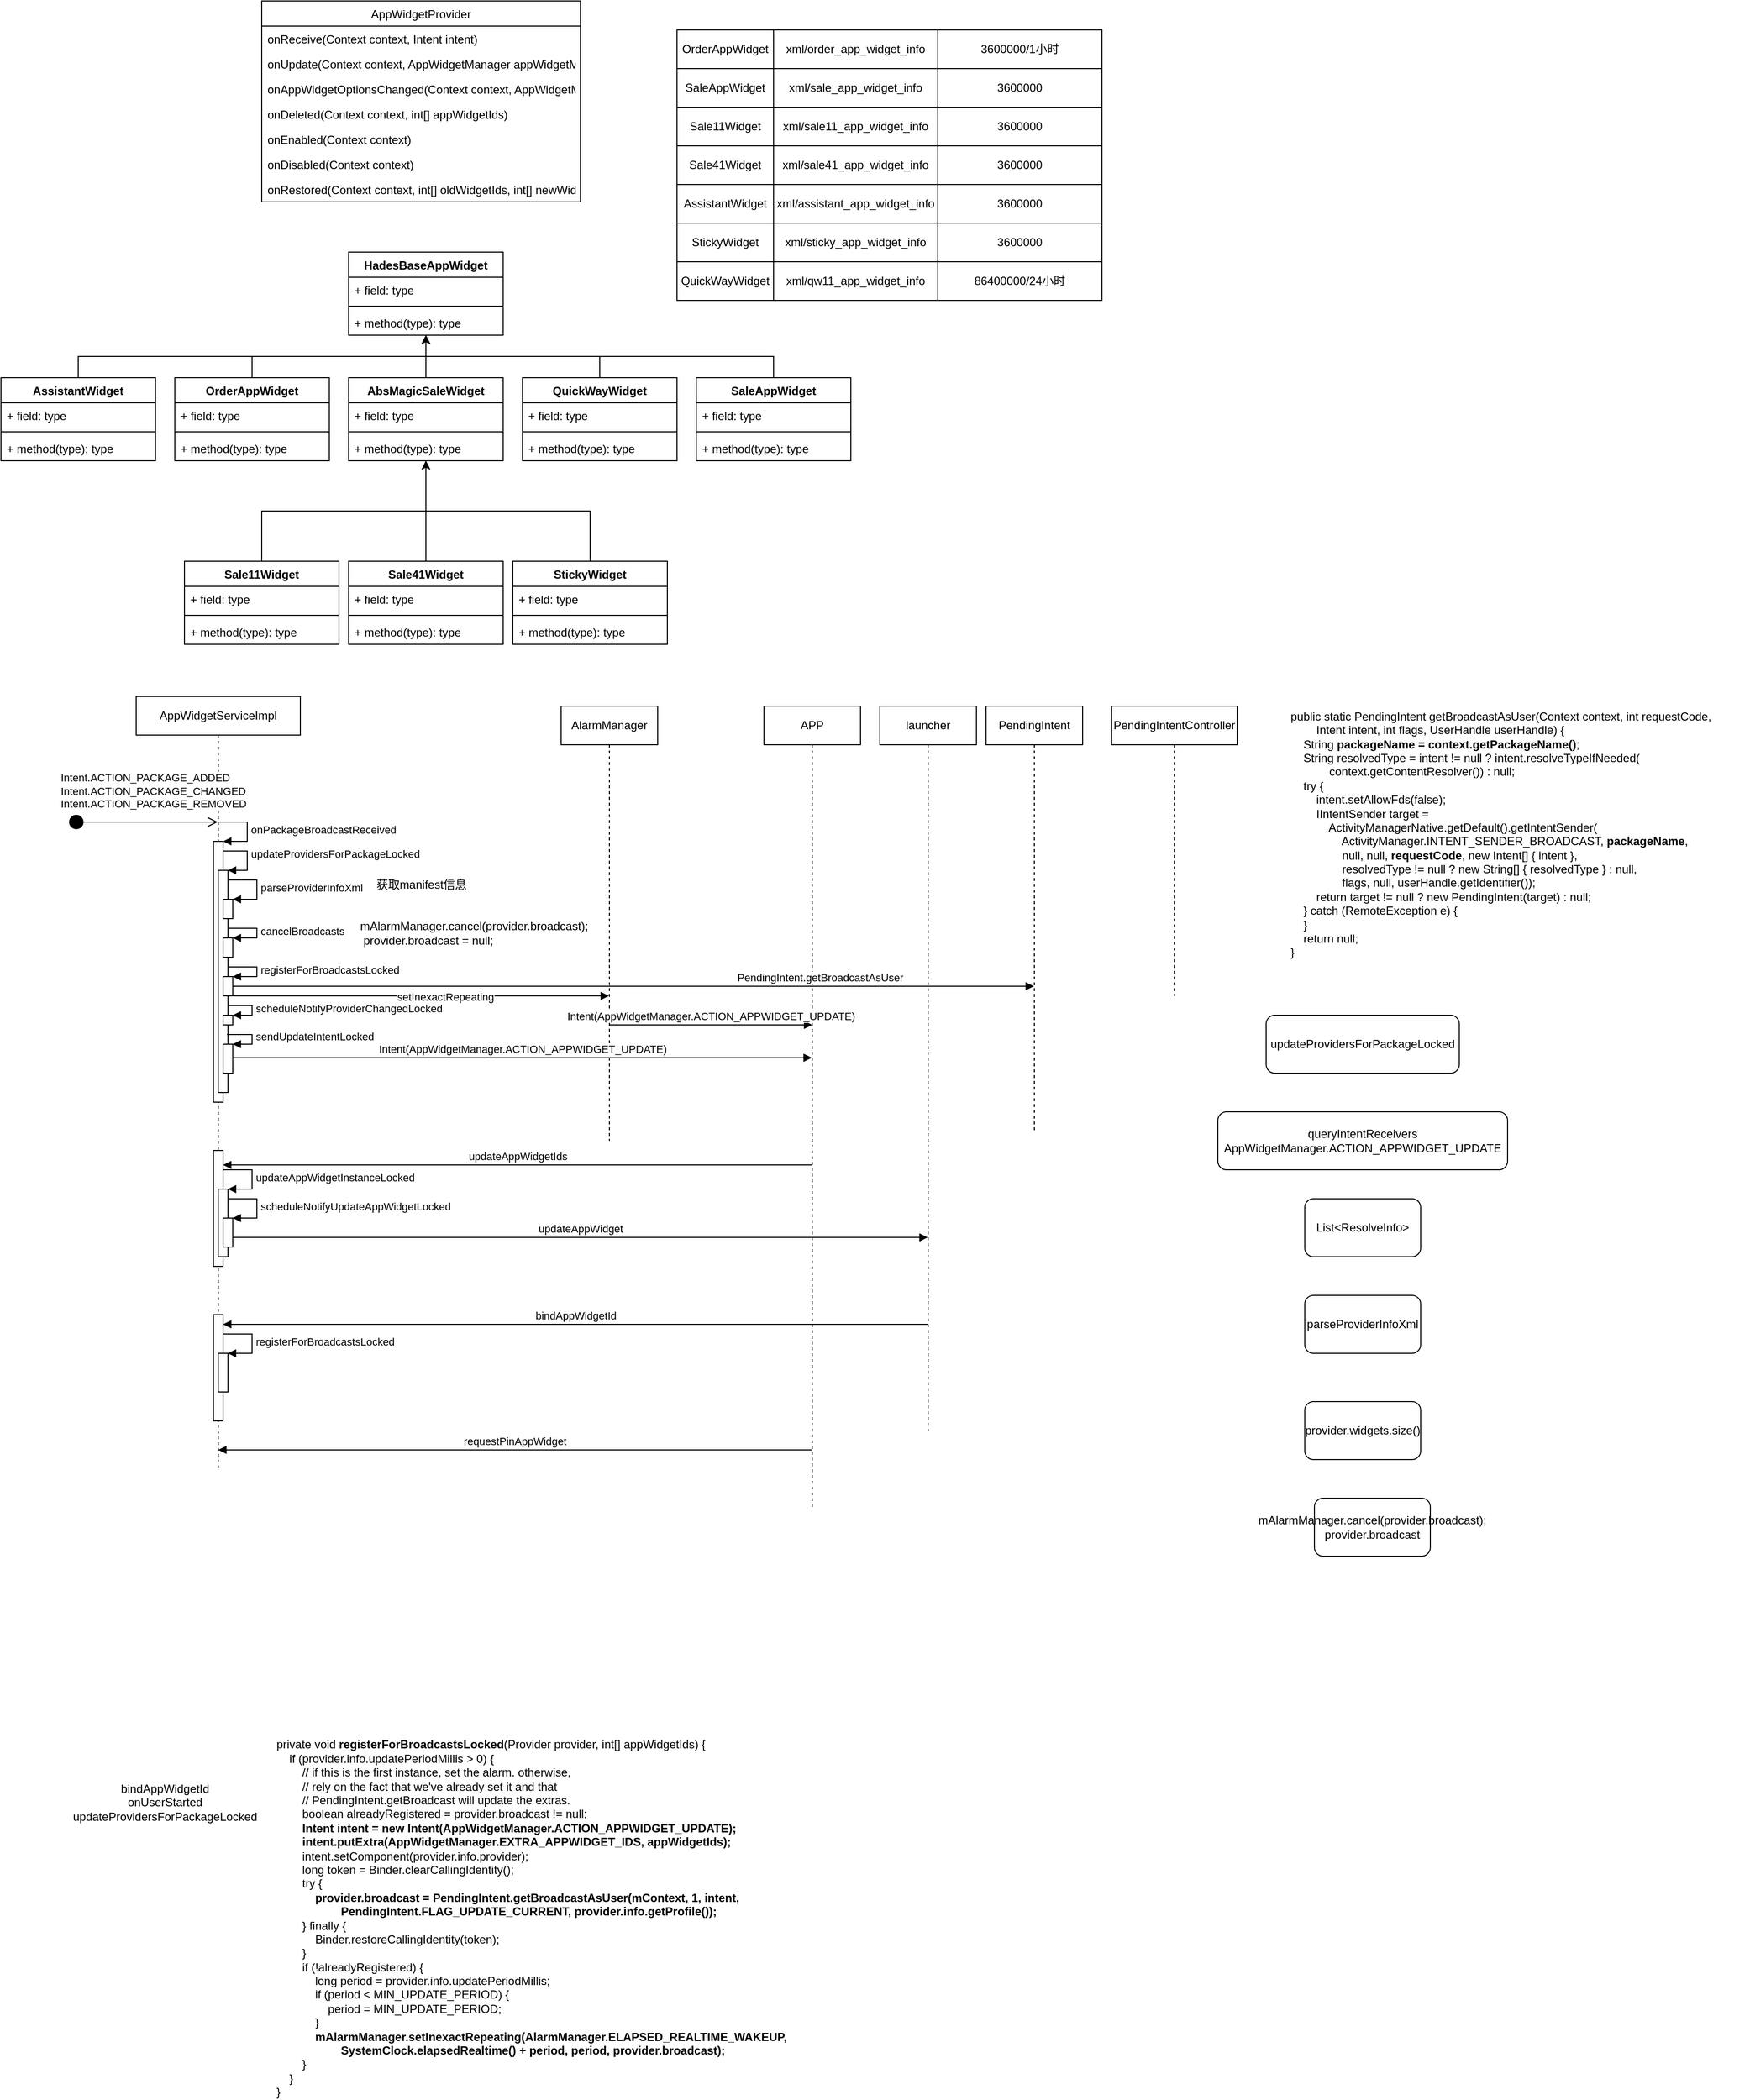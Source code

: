 <mxfile version="20.3.3" type="github">
  <diagram id="xcQuriU0oQv12EpbVyYx" name="Page-1">
    <mxGraphModel dx="1255" dy="904" grid="1" gridSize="10" guides="1" tooltips="1" connect="1" arrows="1" fold="1" page="1" pageScale="1" pageWidth="850" pageHeight="1100" math="0" shadow="0">
      <root>
        <mxCell id="0" />
        <mxCell id="1" parent="0" />
        <mxCell id="ZXUftcu4xDOtaX3n_nfg-2" value="HadesBaseAppWidget" style="swimlane;fontStyle=1;align=center;verticalAlign=top;childLayout=stackLayout;horizontal=1;startSize=26;horizontalStack=0;resizeParent=1;resizeParentMax=0;resizeLast=0;collapsible=1;marginBottom=0;" parent="1" vertex="1">
          <mxGeometry x="360" y="310" width="160" height="86" as="geometry" />
        </mxCell>
        <mxCell id="ZXUftcu4xDOtaX3n_nfg-3" value="+ field: type" style="text;strokeColor=none;fillColor=none;align=left;verticalAlign=top;spacingLeft=4;spacingRight=4;overflow=hidden;rotatable=0;points=[[0,0.5],[1,0.5]];portConstraint=eastwest;" parent="ZXUftcu4xDOtaX3n_nfg-2" vertex="1">
          <mxGeometry y="26" width="160" height="26" as="geometry" />
        </mxCell>
        <mxCell id="ZXUftcu4xDOtaX3n_nfg-4" value="" style="line;strokeWidth=1;fillColor=none;align=left;verticalAlign=middle;spacingTop=-1;spacingLeft=3;spacingRight=3;rotatable=0;labelPosition=right;points=[];portConstraint=eastwest;strokeColor=inherit;" parent="ZXUftcu4xDOtaX3n_nfg-2" vertex="1">
          <mxGeometry y="52" width="160" height="8" as="geometry" />
        </mxCell>
        <mxCell id="ZXUftcu4xDOtaX3n_nfg-5" value="+ method(type): type" style="text;strokeColor=none;fillColor=none;align=left;verticalAlign=top;spacingLeft=4;spacingRight=4;overflow=hidden;rotatable=0;points=[[0,0.5],[1,0.5]];portConstraint=eastwest;" parent="ZXUftcu4xDOtaX3n_nfg-2" vertex="1">
          <mxGeometry y="60" width="160" height="26" as="geometry" />
        </mxCell>
        <mxCell id="ZXUftcu4xDOtaX3n_nfg-12" value="AppWidgetProvider" style="swimlane;fontStyle=0;childLayout=stackLayout;horizontal=1;startSize=26;fillColor=none;horizontalStack=0;resizeParent=1;resizeParentMax=0;resizeLast=0;collapsible=1;marginBottom=0;" parent="1" vertex="1">
          <mxGeometry x="270" y="50" width="330" height="208" as="geometry" />
        </mxCell>
        <mxCell id="ZXUftcu4xDOtaX3n_nfg-13" value="onReceive(Context context, Intent intent)" style="text;strokeColor=none;fillColor=none;align=left;verticalAlign=top;spacingLeft=4;spacingRight=4;overflow=hidden;rotatable=0;points=[[0,0.5],[1,0.5]];portConstraint=eastwest;" parent="ZXUftcu4xDOtaX3n_nfg-12" vertex="1">
          <mxGeometry y="26" width="330" height="26" as="geometry" />
        </mxCell>
        <mxCell id="ZXUftcu4xDOtaX3n_nfg-14" value="onUpdate(Context context, AppWidgetManager appWidgetManager, int[] appWidgetIds)" style="text;strokeColor=none;fillColor=none;align=left;verticalAlign=top;spacingLeft=4;spacingRight=4;overflow=hidden;rotatable=0;points=[[0,0.5],[1,0.5]];portConstraint=eastwest;" parent="ZXUftcu4xDOtaX3n_nfg-12" vertex="1">
          <mxGeometry y="52" width="330" height="26" as="geometry" />
        </mxCell>
        <mxCell id="ZXUftcu4xDOtaX3n_nfg-15" value="onAppWidgetOptionsChanged(Context context, AppWidgetManager appWidgetManager, int appWidgetId, Bundle newOptions)" style="text;strokeColor=none;fillColor=none;align=left;verticalAlign=top;spacingLeft=4;spacingRight=4;overflow=hidden;rotatable=0;points=[[0,0.5],[1,0.5]];portConstraint=eastwest;" parent="ZXUftcu4xDOtaX3n_nfg-12" vertex="1">
          <mxGeometry y="78" width="330" height="26" as="geometry" />
        </mxCell>
        <mxCell id="ZXUftcu4xDOtaX3n_nfg-16" value="onDeleted(Context context, int[] appWidgetIds)" style="text;strokeColor=none;fillColor=none;align=left;verticalAlign=top;spacingLeft=4;spacingRight=4;overflow=hidden;rotatable=0;points=[[0,0.5],[1,0.5]];portConstraint=eastwest;" parent="ZXUftcu4xDOtaX3n_nfg-12" vertex="1">
          <mxGeometry y="104" width="330" height="26" as="geometry" />
        </mxCell>
        <mxCell id="ZXUftcu4xDOtaX3n_nfg-17" value="onEnabled(Context context)" style="text;strokeColor=none;fillColor=none;align=left;verticalAlign=top;spacingLeft=4;spacingRight=4;overflow=hidden;rotatable=0;points=[[0,0.5],[1,0.5]];portConstraint=eastwest;" parent="ZXUftcu4xDOtaX3n_nfg-12" vertex="1">
          <mxGeometry y="130" width="330" height="26" as="geometry" />
        </mxCell>
        <mxCell id="ZXUftcu4xDOtaX3n_nfg-18" value="onDisabled(Context context)" style="text;strokeColor=none;fillColor=none;align=left;verticalAlign=top;spacingLeft=4;spacingRight=4;overflow=hidden;rotatable=0;points=[[0,0.5],[1,0.5]];portConstraint=eastwest;" parent="ZXUftcu4xDOtaX3n_nfg-12" vertex="1">
          <mxGeometry y="156" width="330" height="26" as="geometry" />
        </mxCell>
        <mxCell id="ZXUftcu4xDOtaX3n_nfg-19" value="onRestored(Context context, int[] oldWidgetIds, int[] newWidgetIds)" style="text;strokeColor=none;fillColor=none;align=left;verticalAlign=top;spacingLeft=4;spacingRight=4;overflow=hidden;rotatable=0;points=[[0,0.5],[1,0.5]];portConstraint=eastwest;" parent="ZXUftcu4xDOtaX3n_nfg-12" vertex="1">
          <mxGeometry y="182" width="330" height="26" as="geometry" />
        </mxCell>
        <mxCell id="ZXUftcu4xDOtaX3n_nfg-60" style="edgeStyle=orthogonalEdgeStyle;rounded=0;orthogonalLoop=1;jettySize=auto;html=1;exitX=0.5;exitY=0;exitDx=0;exitDy=0;" parent="1" source="ZXUftcu4xDOtaX3n_nfg-20" target="ZXUftcu4xDOtaX3n_nfg-2" edge="1">
          <mxGeometry relative="1" as="geometry" />
        </mxCell>
        <mxCell id="ZXUftcu4xDOtaX3n_nfg-20" value="AbsMagicSaleWidget" style="swimlane;fontStyle=1;align=center;verticalAlign=top;childLayout=stackLayout;horizontal=1;startSize=26;horizontalStack=0;resizeParent=1;resizeParentMax=0;resizeLast=0;collapsible=1;marginBottom=0;" parent="1" vertex="1">
          <mxGeometry x="360" y="440" width="160" height="86" as="geometry" />
        </mxCell>
        <mxCell id="ZXUftcu4xDOtaX3n_nfg-21" value="+ field: type" style="text;strokeColor=none;fillColor=none;align=left;verticalAlign=top;spacingLeft=4;spacingRight=4;overflow=hidden;rotatable=0;points=[[0,0.5],[1,0.5]];portConstraint=eastwest;" parent="ZXUftcu4xDOtaX3n_nfg-20" vertex="1">
          <mxGeometry y="26" width="160" height="26" as="geometry" />
        </mxCell>
        <mxCell id="ZXUftcu4xDOtaX3n_nfg-22" value="" style="line;strokeWidth=1;fillColor=none;align=left;verticalAlign=middle;spacingTop=-1;spacingLeft=3;spacingRight=3;rotatable=0;labelPosition=right;points=[];portConstraint=eastwest;strokeColor=inherit;" parent="ZXUftcu4xDOtaX3n_nfg-20" vertex="1">
          <mxGeometry y="52" width="160" height="8" as="geometry" />
        </mxCell>
        <mxCell id="ZXUftcu4xDOtaX3n_nfg-23" value="+ method(type): type" style="text;strokeColor=none;fillColor=none;align=left;verticalAlign=top;spacingLeft=4;spacingRight=4;overflow=hidden;rotatable=0;points=[[0,0.5],[1,0.5]];portConstraint=eastwest;" parent="ZXUftcu4xDOtaX3n_nfg-20" vertex="1">
          <mxGeometry y="60" width="160" height="26" as="geometry" />
        </mxCell>
        <mxCell id="ZXUftcu4xDOtaX3n_nfg-100" style="edgeStyle=orthogonalEdgeStyle;rounded=0;orthogonalLoop=1;jettySize=auto;html=1;exitX=0.5;exitY=0;exitDx=0;exitDy=0;" parent="1" source="ZXUftcu4xDOtaX3n_nfg-24" target="ZXUftcu4xDOtaX3n_nfg-2" edge="1">
          <mxGeometry relative="1" as="geometry" />
        </mxCell>
        <mxCell id="ZXUftcu4xDOtaX3n_nfg-24" value="AssistantWidget" style="swimlane;fontStyle=1;align=center;verticalAlign=top;childLayout=stackLayout;horizontal=1;startSize=26;horizontalStack=0;resizeParent=1;resizeParentMax=0;resizeLast=0;collapsible=1;marginBottom=0;" parent="1" vertex="1">
          <mxGeometry y="440" width="160" height="86" as="geometry" />
        </mxCell>
        <mxCell id="ZXUftcu4xDOtaX3n_nfg-25" value="+ field: type" style="text;strokeColor=none;fillColor=none;align=left;verticalAlign=top;spacingLeft=4;spacingRight=4;overflow=hidden;rotatable=0;points=[[0,0.5],[1,0.5]];portConstraint=eastwest;" parent="ZXUftcu4xDOtaX3n_nfg-24" vertex="1">
          <mxGeometry y="26" width="160" height="26" as="geometry" />
        </mxCell>
        <mxCell id="ZXUftcu4xDOtaX3n_nfg-26" value="" style="line;strokeWidth=1;fillColor=none;align=left;verticalAlign=middle;spacingTop=-1;spacingLeft=3;spacingRight=3;rotatable=0;labelPosition=right;points=[];portConstraint=eastwest;strokeColor=inherit;" parent="ZXUftcu4xDOtaX3n_nfg-24" vertex="1">
          <mxGeometry y="52" width="160" height="8" as="geometry" />
        </mxCell>
        <mxCell id="ZXUftcu4xDOtaX3n_nfg-27" value="+ method(type): type" style="text;strokeColor=none;fillColor=none;align=left;verticalAlign=top;spacingLeft=4;spacingRight=4;overflow=hidden;rotatable=0;points=[[0,0.5],[1,0.5]];portConstraint=eastwest;" parent="ZXUftcu4xDOtaX3n_nfg-24" vertex="1">
          <mxGeometry y="60" width="160" height="26" as="geometry" />
        </mxCell>
        <mxCell id="ZXUftcu4xDOtaX3n_nfg-99" style="edgeStyle=orthogonalEdgeStyle;rounded=0;orthogonalLoop=1;jettySize=auto;html=1;exitX=0.5;exitY=0;exitDx=0;exitDy=0;" parent="1" source="ZXUftcu4xDOtaX3n_nfg-28" target="ZXUftcu4xDOtaX3n_nfg-2" edge="1">
          <mxGeometry relative="1" as="geometry" />
        </mxCell>
        <mxCell id="ZXUftcu4xDOtaX3n_nfg-28" value="OrderAppWidget" style="swimlane;fontStyle=1;align=center;verticalAlign=top;childLayout=stackLayout;horizontal=1;startSize=26;horizontalStack=0;resizeParent=1;resizeParentMax=0;resizeLast=0;collapsible=1;marginBottom=0;" parent="1" vertex="1">
          <mxGeometry x="180" y="440" width="160" height="86" as="geometry" />
        </mxCell>
        <mxCell id="ZXUftcu4xDOtaX3n_nfg-29" value="+ field: type" style="text;strokeColor=none;fillColor=none;align=left;verticalAlign=top;spacingLeft=4;spacingRight=4;overflow=hidden;rotatable=0;points=[[0,0.5],[1,0.5]];portConstraint=eastwest;" parent="ZXUftcu4xDOtaX3n_nfg-28" vertex="1">
          <mxGeometry y="26" width="160" height="26" as="geometry" />
        </mxCell>
        <mxCell id="ZXUftcu4xDOtaX3n_nfg-30" value="" style="line;strokeWidth=1;fillColor=none;align=left;verticalAlign=middle;spacingTop=-1;spacingLeft=3;spacingRight=3;rotatable=0;labelPosition=right;points=[];portConstraint=eastwest;strokeColor=inherit;" parent="ZXUftcu4xDOtaX3n_nfg-28" vertex="1">
          <mxGeometry y="52" width="160" height="8" as="geometry" />
        </mxCell>
        <mxCell id="ZXUftcu4xDOtaX3n_nfg-31" value="+ method(type): type" style="text;strokeColor=none;fillColor=none;align=left;verticalAlign=top;spacingLeft=4;spacingRight=4;overflow=hidden;rotatable=0;points=[[0,0.5],[1,0.5]];portConstraint=eastwest;" parent="ZXUftcu4xDOtaX3n_nfg-28" vertex="1">
          <mxGeometry y="60" width="160" height="26" as="geometry" />
        </mxCell>
        <mxCell id="ZXUftcu4xDOtaX3n_nfg-101" style="edgeStyle=orthogonalEdgeStyle;rounded=0;orthogonalLoop=1;jettySize=auto;html=1;exitX=0.5;exitY=0;exitDx=0;exitDy=0;" parent="1" source="ZXUftcu4xDOtaX3n_nfg-32" target="ZXUftcu4xDOtaX3n_nfg-2" edge="1">
          <mxGeometry relative="1" as="geometry" />
        </mxCell>
        <mxCell id="ZXUftcu4xDOtaX3n_nfg-32" value="QuickWayWidget" style="swimlane;fontStyle=1;align=center;verticalAlign=top;childLayout=stackLayout;horizontal=1;startSize=26;horizontalStack=0;resizeParent=1;resizeParentMax=0;resizeLast=0;collapsible=1;marginBottom=0;" parent="1" vertex="1">
          <mxGeometry x="540" y="440" width="160" height="86" as="geometry" />
        </mxCell>
        <mxCell id="ZXUftcu4xDOtaX3n_nfg-33" value="+ field: type" style="text;strokeColor=none;fillColor=none;align=left;verticalAlign=top;spacingLeft=4;spacingRight=4;overflow=hidden;rotatable=0;points=[[0,0.5],[1,0.5]];portConstraint=eastwest;" parent="ZXUftcu4xDOtaX3n_nfg-32" vertex="1">
          <mxGeometry y="26" width="160" height="26" as="geometry" />
        </mxCell>
        <mxCell id="ZXUftcu4xDOtaX3n_nfg-34" value="" style="line;strokeWidth=1;fillColor=none;align=left;verticalAlign=middle;spacingTop=-1;spacingLeft=3;spacingRight=3;rotatable=0;labelPosition=right;points=[];portConstraint=eastwest;strokeColor=inherit;" parent="ZXUftcu4xDOtaX3n_nfg-32" vertex="1">
          <mxGeometry y="52" width="160" height="8" as="geometry" />
        </mxCell>
        <mxCell id="ZXUftcu4xDOtaX3n_nfg-35" value="+ method(type): type" style="text;strokeColor=none;fillColor=none;align=left;verticalAlign=top;spacingLeft=4;spacingRight=4;overflow=hidden;rotatable=0;points=[[0,0.5],[1,0.5]];portConstraint=eastwest;" parent="ZXUftcu4xDOtaX3n_nfg-32" vertex="1">
          <mxGeometry y="60" width="160" height="26" as="geometry" />
        </mxCell>
        <mxCell id="ZXUftcu4xDOtaX3n_nfg-56" style="edgeStyle=orthogonalEdgeStyle;rounded=0;orthogonalLoop=1;jettySize=auto;html=1;exitX=0.5;exitY=0;exitDx=0;exitDy=0;" parent="1" source="ZXUftcu4xDOtaX3n_nfg-36" target="ZXUftcu4xDOtaX3n_nfg-20" edge="1">
          <mxGeometry relative="1" as="geometry" />
        </mxCell>
        <mxCell id="ZXUftcu4xDOtaX3n_nfg-36" value="Sale11Widget" style="swimlane;fontStyle=1;align=center;verticalAlign=top;childLayout=stackLayout;horizontal=1;startSize=26;horizontalStack=0;resizeParent=1;resizeParentMax=0;resizeLast=0;collapsible=1;marginBottom=0;" parent="1" vertex="1">
          <mxGeometry x="190" y="630" width="160" height="86" as="geometry" />
        </mxCell>
        <mxCell id="ZXUftcu4xDOtaX3n_nfg-37" value="+ field: type" style="text;strokeColor=none;fillColor=none;align=left;verticalAlign=top;spacingLeft=4;spacingRight=4;overflow=hidden;rotatable=0;points=[[0,0.5],[1,0.5]];portConstraint=eastwest;" parent="ZXUftcu4xDOtaX3n_nfg-36" vertex="1">
          <mxGeometry y="26" width="160" height="26" as="geometry" />
        </mxCell>
        <mxCell id="ZXUftcu4xDOtaX3n_nfg-38" value="" style="line;strokeWidth=1;fillColor=none;align=left;verticalAlign=middle;spacingTop=-1;spacingLeft=3;spacingRight=3;rotatable=0;labelPosition=right;points=[];portConstraint=eastwest;strokeColor=inherit;" parent="ZXUftcu4xDOtaX3n_nfg-36" vertex="1">
          <mxGeometry y="52" width="160" height="8" as="geometry" />
        </mxCell>
        <mxCell id="ZXUftcu4xDOtaX3n_nfg-39" value="+ method(type): type" style="text;strokeColor=none;fillColor=none;align=left;verticalAlign=top;spacingLeft=4;spacingRight=4;overflow=hidden;rotatable=0;points=[[0,0.5],[1,0.5]];portConstraint=eastwest;" parent="ZXUftcu4xDOtaX3n_nfg-36" vertex="1">
          <mxGeometry y="60" width="160" height="26" as="geometry" />
        </mxCell>
        <mxCell id="ZXUftcu4xDOtaX3n_nfg-58" style="edgeStyle=orthogonalEdgeStyle;rounded=0;orthogonalLoop=1;jettySize=auto;html=1;exitX=0.5;exitY=0;exitDx=0;exitDy=0;" parent="1" source="ZXUftcu4xDOtaX3n_nfg-44" target="ZXUftcu4xDOtaX3n_nfg-20" edge="1">
          <mxGeometry relative="1" as="geometry" />
        </mxCell>
        <mxCell id="ZXUftcu4xDOtaX3n_nfg-44" value="Sale41Widget" style="swimlane;fontStyle=1;align=center;verticalAlign=top;childLayout=stackLayout;horizontal=1;startSize=26;horizontalStack=0;resizeParent=1;resizeParentMax=0;resizeLast=0;collapsible=1;marginBottom=0;" parent="1" vertex="1">
          <mxGeometry x="360" y="630" width="160" height="86" as="geometry" />
        </mxCell>
        <mxCell id="ZXUftcu4xDOtaX3n_nfg-45" value="+ field: type" style="text;strokeColor=none;fillColor=none;align=left;verticalAlign=top;spacingLeft=4;spacingRight=4;overflow=hidden;rotatable=0;points=[[0,0.5],[1,0.5]];portConstraint=eastwest;" parent="ZXUftcu4xDOtaX3n_nfg-44" vertex="1">
          <mxGeometry y="26" width="160" height="26" as="geometry" />
        </mxCell>
        <mxCell id="ZXUftcu4xDOtaX3n_nfg-46" value="" style="line;strokeWidth=1;fillColor=none;align=left;verticalAlign=middle;spacingTop=-1;spacingLeft=3;spacingRight=3;rotatable=0;labelPosition=right;points=[];portConstraint=eastwest;strokeColor=inherit;" parent="ZXUftcu4xDOtaX3n_nfg-44" vertex="1">
          <mxGeometry y="52" width="160" height="8" as="geometry" />
        </mxCell>
        <mxCell id="ZXUftcu4xDOtaX3n_nfg-47" value="+ method(type): type" style="text;strokeColor=none;fillColor=none;align=left;verticalAlign=top;spacingLeft=4;spacingRight=4;overflow=hidden;rotatable=0;points=[[0,0.5],[1,0.5]];portConstraint=eastwest;" parent="ZXUftcu4xDOtaX3n_nfg-44" vertex="1">
          <mxGeometry y="60" width="160" height="26" as="geometry" />
        </mxCell>
        <mxCell id="ZXUftcu4xDOtaX3n_nfg-102" style="edgeStyle=orthogonalEdgeStyle;rounded=0;orthogonalLoop=1;jettySize=auto;html=1;exitX=0.5;exitY=0;exitDx=0;exitDy=0;" parent="1" source="ZXUftcu4xDOtaX3n_nfg-48" target="ZXUftcu4xDOtaX3n_nfg-2" edge="1">
          <mxGeometry relative="1" as="geometry" />
        </mxCell>
        <mxCell id="ZXUftcu4xDOtaX3n_nfg-48" value="SaleAppWidget" style="swimlane;fontStyle=1;align=center;verticalAlign=top;childLayout=stackLayout;horizontal=1;startSize=26;horizontalStack=0;resizeParent=1;resizeParentMax=0;resizeLast=0;collapsible=1;marginBottom=0;" parent="1" vertex="1">
          <mxGeometry x="720" y="440" width="160" height="86" as="geometry" />
        </mxCell>
        <mxCell id="ZXUftcu4xDOtaX3n_nfg-49" value="+ field: type" style="text;strokeColor=none;fillColor=none;align=left;verticalAlign=top;spacingLeft=4;spacingRight=4;overflow=hidden;rotatable=0;points=[[0,0.5],[1,0.5]];portConstraint=eastwest;" parent="ZXUftcu4xDOtaX3n_nfg-48" vertex="1">
          <mxGeometry y="26" width="160" height="26" as="geometry" />
        </mxCell>
        <mxCell id="ZXUftcu4xDOtaX3n_nfg-50" value="" style="line;strokeWidth=1;fillColor=none;align=left;verticalAlign=middle;spacingTop=-1;spacingLeft=3;spacingRight=3;rotatable=0;labelPosition=right;points=[];portConstraint=eastwest;strokeColor=inherit;" parent="ZXUftcu4xDOtaX3n_nfg-48" vertex="1">
          <mxGeometry y="52" width="160" height="8" as="geometry" />
        </mxCell>
        <mxCell id="ZXUftcu4xDOtaX3n_nfg-51" value="+ method(type): type" style="text;strokeColor=none;fillColor=none;align=left;verticalAlign=top;spacingLeft=4;spacingRight=4;overflow=hidden;rotatable=0;points=[[0,0.5],[1,0.5]];portConstraint=eastwest;" parent="ZXUftcu4xDOtaX3n_nfg-48" vertex="1">
          <mxGeometry y="60" width="160" height="26" as="geometry" />
        </mxCell>
        <mxCell id="ZXUftcu4xDOtaX3n_nfg-59" style="edgeStyle=orthogonalEdgeStyle;rounded=0;orthogonalLoop=1;jettySize=auto;html=1;exitX=0.5;exitY=0;exitDx=0;exitDy=0;" parent="1" source="ZXUftcu4xDOtaX3n_nfg-52" target="ZXUftcu4xDOtaX3n_nfg-20" edge="1">
          <mxGeometry relative="1" as="geometry" />
        </mxCell>
        <mxCell id="ZXUftcu4xDOtaX3n_nfg-52" value="StickyWidget" style="swimlane;fontStyle=1;align=center;verticalAlign=top;childLayout=stackLayout;horizontal=1;startSize=26;horizontalStack=0;resizeParent=1;resizeParentMax=0;resizeLast=0;collapsible=1;marginBottom=0;" parent="1" vertex="1">
          <mxGeometry x="530" y="630" width="160" height="86" as="geometry" />
        </mxCell>
        <mxCell id="ZXUftcu4xDOtaX3n_nfg-53" value="+ field: type" style="text;strokeColor=none;fillColor=none;align=left;verticalAlign=top;spacingLeft=4;spacingRight=4;overflow=hidden;rotatable=0;points=[[0,0.5],[1,0.5]];portConstraint=eastwest;" parent="ZXUftcu4xDOtaX3n_nfg-52" vertex="1">
          <mxGeometry y="26" width="160" height="26" as="geometry" />
        </mxCell>
        <mxCell id="ZXUftcu4xDOtaX3n_nfg-54" value="" style="line;strokeWidth=1;fillColor=none;align=left;verticalAlign=middle;spacingTop=-1;spacingLeft=3;spacingRight=3;rotatable=0;labelPosition=right;points=[];portConstraint=eastwest;strokeColor=inherit;" parent="ZXUftcu4xDOtaX3n_nfg-52" vertex="1">
          <mxGeometry y="52" width="160" height="8" as="geometry" />
        </mxCell>
        <mxCell id="ZXUftcu4xDOtaX3n_nfg-55" value="+ method(type): type" style="text;strokeColor=none;fillColor=none;align=left;verticalAlign=top;spacingLeft=4;spacingRight=4;overflow=hidden;rotatable=0;points=[[0,0.5],[1,0.5]];portConstraint=eastwest;" parent="ZXUftcu4xDOtaX3n_nfg-52" vertex="1">
          <mxGeometry y="60" width="160" height="26" as="geometry" />
        </mxCell>
        <mxCell id="ZXUftcu4xDOtaX3n_nfg-61" value="" style="shape=table;html=1;whiteSpace=wrap;startSize=0;container=1;collapsible=0;childLayout=tableLayout;" parent="1" vertex="1">
          <mxGeometry x="700" y="80" width="440" height="280" as="geometry" />
        </mxCell>
        <mxCell id="ZXUftcu4xDOtaX3n_nfg-62" value="" style="shape=tableRow;horizontal=0;startSize=0;swimlaneHead=0;swimlaneBody=0;top=0;left=0;bottom=0;right=0;collapsible=0;dropTarget=0;fillColor=none;points=[[0,0.5],[1,0.5]];portConstraint=eastwest;" parent="ZXUftcu4xDOtaX3n_nfg-61" vertex="1">
          <mxGeometry width="440" height="40" as="geometry" />
        </mxCell>
        <mxCell id="ZXUftcu4xDOtaX3n_nfg-63" value="OrderAppWidget" style="shape=partialRectangle;html=1;whiteSpace=wrap;connectable=0;fillColor=none;top=0;left=0;bottom=0;right=0;overflow=hidden;" parent="ZXUftcu4xDOtaX3n_nfg-62" vertex="1">
          <mxGeometry width="100" height="40" as="geometry">
            <mxRectangle width="100" height="40" as="alternateBounds" />
          </mxGeometry>
        </mxCell>
        <mxCell id="ZXUftcu4xDOtaX3n_nfg-64" value="xml/order_app_widget_info" style="shape=partialRectangle;html=1;whiteSpace=wrap;connectable=0;fillColor=none;top=0;left=0;bottom=0;right=0;overflow=hidden;" parent="ZXUftcu4xDOtaX3n_nfg-62" vertex="1">
          <mxGeometry x="100" width="170" height="40" as="geometry">
            <mxRectangle width="170" height="40" as="alternateBounds" />
          </mxGeometry>
        </mxCell>
        <mxCell id="ZXUftcu4xDOtaX3n_nfg-103" value="3600000/1小时" style="shape=partialRectangle;html=1;whiteSpace=wrap;connectable=0;fillColor=none;top=0;left=0;bottom=0;right=0;overflow=hidden;" parent="ZXUftcu4xDOtaX3n_nfg-62" vertex="1">
          <mxGeometry x="270" width="170" height="40" as="geometry">
            <mxRectangle width="170" height="40" as="alternateBounds" />
          </mxGeometry>
        </mxCell>
        <mxCell id="ZXUftcu4xDOtaX3n_nfg-66" value="" style="shape=tableRow;horizontal=0;startSize=0;swimlaneHead=0;swimlaneBody=0;top=0;left=0;bottom=0;right=0;collapsible=0;dropTarget=0;fillColor=none;points=[[0,0.5],[1,0.5]];portConstraint=eastwest;" parent="ZXUftcu4xDOtaX3n_nfg-61" vertex="1">
          <mxGeometry y="40" width="440" height="40" as="geometry" />
        </mxCell>
        <mxCell id="ZXUftcu4xDOtaX3n_nfg-67" value="SaleAppWidget" style="shape=partialRectangle;html=1;whiteSpace=wrap;connectable=0;fillColor=none;top=0;left=0;bottom=0;right=0;overflow=hidden;" parent="ZXUftcu4xDOtaX3n_nfg-66" vertex="1">
          <mxGeometry width="100" height="40" as="geometry">
            <mxRectangle width="100" height="40" as="alternateBounds" />
          </mxGeometry>
        </mxCell>
        <mxCell id="ZXUftcu4xDOtaX3n_nfg-68" value="xml/sale_app_widget_info" style="shape=partialRectangle;html=1;whiteSpace=wrap;connectable=0;fillColor=none;top=0;left=0;bottom=0;right=0;overflow=hidden;" parent="ZXUftcu4xDOtaX3n_nfg-66" vertex="1">
          <mxGeometry x="100" width="170" height="40" as="geometry">
            <mxRectangle width="170" height="40" as="alternateBounds" />
          </mxGeometry>
        </mxCell>
        <mxCell id="ZXUftcu4xDOtaX3n_nfg-104" value="3600000" style="shape=partialRectangle;html=1;whiteSpace=wrap;connectable=0;fillColor=none;top=0;left=0;bottom=0;right=0;overflow=hidden;" parent="ZXUftcu4xDOtaX3n_nfg-66" vertex="1">
          <mxGeometry x="270" width="170" height="40" as="geometry">
            <mxRectangle width="170" height="40" as="alternateBounds" />
          </mxGeometry>
        </mxCell>
        <mxCell id="ZXUftcu4xDOtaX3n_nfg-70" value="" style="shape=tableRow;horizontal=0;startSize=0;swimlaneHead=0;swimlaneBody=0;top=0;left=0;bottom=0;right=0;collapsible=0;dropTarget=0;fillColor=none;points=[[0,0.5],[1,0.5]];portConstraint=eastwest;" parent="ZXUftcu4xDOtaX3n_nfg-61" vertex="1">
          <mxGeometry y="80" width="440" height="40" as="geometry" />
        </mxCell>
        <mxCell id="ZXUftcu4xDOtaX3n_nfg-71" value="Sale11Widget" style="shape=partialRectangle;html=1;whiteSpace=wrap;connectable=0;fillColor=none;top=0;left=0;bottom=0;right=0;overflow=hidden;" parent="ZXUftcu4xDOtaX3n_nfg-70" vertex="1">
          <mxGeometry width="100" height="40" as="geometry">
            <mxRectangle width="100" height="40" as="alternateBounds" />
          </mxGeometry>
        </mxCell>
        <mxCell id="ZXUftcu4xDOtaX3n_nfg-72" value="xml/sale11_app_widget_info" style="shape=partialRectangle;html=1;whiteSpace=wrap;connectable=0;fillColor=none;top=0;left=0;bottom=0;right=0;overflow=hidden;" parent="ZXUftcu4xDOtaX3n_nfg-70" vertex="1">
          <mxGeometry x="100" width="170" height="40" as="geometry">
            <mxRectangle width="170" height="40" as="alternateBounds" />
          </mxGeometry>
        </mxCell>
        <mxCell id="ZXUftcu4xDOtaX3n_nfg-105" value="3600000" style="shape=partialRectangle;html=1;whiteSpace=wrap;connectable=0;fillColor=none;top=0;left=0;bottom=0;right=0;overflow=hidden;" parent="ZXUftcu4xDOtaX3n_nfg-70" vertex="1">
          <mxGeometry x="270" width="170" height="40" as="geometry">
            <mxRectangle width="170" height="40" as="alternateBounds" />
          </mxGeometry>
        </mxCell>
        <mxCell id="ZXUftcu4xDOtaX3n_nfg-87" style="shape=tableRow;horizontal=0;startSize=0;swimlaneHead=0;swimlaneBody=0;top=0;left=0;bottom=0;right=0;collapsible=0;dropTarget=0;fillColor=none;points=[[0,0.5],[1,0.5]];portConstraint=eastwest;" parent="ZXUftcu4xDOtaX3n_nfg-61" vertex="1">
          <mxGeometry y="120" width="440" height="40" as="geometry" />
        </mxCell>
        <mxCell id="ZXUftcu4xDOtaX3n_nfg-88" value="Sale41Widget" style="shape=partialRectangle;html=1;whiteSpace=wrap;connectable=0;fillColor=none;top=0;left=0;bottom=0;right=0;overflow=hidden;" parent="ZXUftcu4xDOtaX3n_nfg-87" vertex="1">
          <mxGeometry width="100" height="40" as="geometry">
            <mxRectangle width="100" height="40" as="alternateBounds" />
          </mxGeometry>
        </mxCell>
        <mxCell id="ZXUftcu4xDOtaX3n_nfg-89" value="xml/sale41_app_widget_info" style="shape=partialRectangle;html=1;whiteSpace=wrap;connectable=0;fillColor=none;top=0;left=0;bottom=0;right=0;overflow=hidden;" parent="ZXUftcu4xDOtaX3n_nfg-87" vertex="1">
          <mxGeometry x="100" width="170" height="40" as="geometry">
            <mxRectangle width="170" height="40" as="alternateBounds" />
          </mxGeometry>
        </mxCell>
        <mxCell id="ZXUftcu4xDOtaX3n_nfg-106" value="3600000" style="shape=partialRectangle;html=1;whiteSpace=wrap;connectable=0;fillColor=none;top=0;left=0;bottom=0;right=0;overflow=hidden;" parent="ZXUftcu4xDOtaX3n_nfg-87" vertex="1">
          <mxGeometry x="270" width="170" height="40" as="geometry">
            <mxRectangle width="170" height="40" as="alternateBounds" />
          </mxGeometry>
        </mxCell>
        <mxCell id="ZXUftcu4xDOtaX3n_nfg-90" style="shape=tableRow;horizontal=0;startSize=0;swimlaneHead=0;swimlaneBody=0;top=0;left=0;bottom=0;right=0;collapsible=0;dropTarget=0;fillColor=none;points=[[0,0.5],[1,0.5]];portConstraint=eastwest;" parent="ZXUftcu4xDOtaX3n_nfg-61" vertex="1">
          <mxGeometry y="160" width="440" height="40" as="geometry" />
        </mxCell>
        <mxCell id="ZXUftcu4xDOtaX3n_nfg-91" value="AssistantWidget" style="shape=partialRectangle;html=1;whiteSpace=wrap;connectable=0;fillColor=none;top=0;left=0;bottom=0;right=0;overflow=hidden;" parent="ZXUftcu4xDOtaX3n_nfg-90" vertex="1">
          <mxGeometry width="100" height="40" as="geometry">
            <mxRectangle width="100" height="40" as="alternateBounds" />
          </mxGeometry>
        </mxCell>
        <mxCell id="ZXUftcu4xDOtaX3n_nfg-92" value="xml/assistant_app_widget_info" style="shape=partialRectangle;html=1;whiteSpace=wrap;connectable=0;fillColor=none;top=0;left=0;bottom=0;right=0;overflow=hidden;" parent="ZXUftcu4xDOtaX3n_nfg-90" vertex="1">
          <mxGeometry x="100" width="170" height="40" as="geometry">
            <mxRectangle width="170" height="40" as="alternateBounds" />
          </mxGeometry>
        </mxCell>
        <mxCell id="ZXUftcu4xDOtaX3n_nfg-107" value="3600000" style="shape=partialRectangle;html=1;whiteSpace=wrap;connectable=0;fillColor=none;top=0;left=0;bottom=0;right=0;overflow=hidden;" parent="ZXUftcu4xDOtaX3n_nfg-90" vertex="1">
          <mxGeometry x="270" width="170" height="40" as="geometry">
            <mxRectangle width="170" height="40" as="alternateBounds" />
          </mxGeometry>
        </mxCell>
        <mxCell id="ZXUftcu4xDOtaX3n_nfg-93" style="shape=tableRow;horizontal=0;startSize=0;swimlaneHead=0;swimlaneBody=0;top=0;left=0;bottom=0;right=0;collapsible=0;dropTarget=0;fillColor=none;points=[[0,0.5],[1,0.5]];portConstraint=eastwest;" parent="ZXUftcu4xDOtaX3n_nfg-61" vertex="1">
          <mxGeometry y="200" width="440" height="40" as="geometry" />
        </mxCell>
        <mxCell id="ZXUftcu4xDOtaX3n_nfg-94" value="StickyWidget" style="shape=partialRectangle;html=1;whiteSpace=wrap;connectable=0;fillColor=none;top=0;left=0;bottom=0;right=0;overflow=hidden;" parent="ZXUftcu4xDOtaX3n_nfg-93" vertex="1">
          <mxGeometry width="100" height="40" as="geometry">
            <mxRectangle width="100" height="40" as="alternateBounds" />
          </mxGeometry>
        </mxCell>
        <mxCell id="ZXUftcu4xDOtaX3n_nfg-95" value="xml/sticky_app_widget_info" style="shape=partialRectangle;html=1;whiteSpace=wrap;connectable=0;fillColor=none;top=0;left=0;bottom=0;right=0;overflow=hidden;" parent="ZXUftcu4xDOtaX3n_nfg-93" vertex="1">
          <mxGeometry x="100" width="170" height="40" as="geometry">
            <mxRectangle width="170" height="40" as="alternateBounds" />
          </mxGeometry>
        </mxCell>
        <mxCell id="ZXUftcu4xDOtaX3n_nfg-108" value="3600000" style="shape=partialRectangle;html=1;whiteSpace=wrap;connectable=0;fillColor=none;top=0;left=0;bottom=0;right=0;overflow=hidden;" parent="ZXUftcu4xDOtaX3n_nfg-93" vertex="1">
          <mxGeometry x="270" width="170" height="40" as="geometry">
            <mxRectangle width="170" height="40" as="alternateBounds" />
          </mxGeometry>
        </mxCell>
        <mxCell id="ZXUftcu4xDOtaX3n_nfg-96" style="shape=tableRow;horizontal=0;startSize=0;swimlaneHead=0;swimlaneBody=0;top=0;left=0;bottom=0;right=0;collapsible=0;dropTarget=0;fillColor=none;points=[[0,0.5],[1,0.5]];portConstraint=eastwest;" parent="ZXUftcu4xDOtaX3n_nfg-61" vertex="1">
          <mxGeometry y="240" width="440" height="40" as="geometry" />
        </mxCell>
        <mxCell id="ZXUftcu4xDOtaX3n_nfg-97" value="QuickWayWidget" style="shape=partialRectangle;html=1;whiteSpace=wrap;connectable=0;fillColor=none;top=0;left=0;bottom=0;right=0;overflow=hidden;" parent="ZXUftcu4xDOtaX3n_nfg-96" vertex="1">
          <mxGeometry width="100" height="40" as="geometry">
            <mxRectangle width="100" height="40" as="alternateBounds" />
          </mxGeometry>
        </mxCell>
        <mxCell id="ZXUftcu4xDOtaX3n_nfg-98" value="xml/qw11_app_widget_info" style="shape=partialRectangle;html=1;whiteSpace=wrap;connectable=0;fillColor=none;top=0;left=0;bottom=0;right=0;overflow=hidden;" parent="ZXUftcu4xDOtaX3n_nfg-96" vertex="1">
          <mxGeometry x="100" width="170" height="40" as="geometry">
            <mxRectangle width="170" height="40" as="alternateBounds" />
          </mxGeometry>
        </mxCell>
        <mxCell id="ZXUftcu4xDOtaX3n_nfg-109" value="86400000/24小时" style="shape=partialRectangle;html=1;whiteSpace=wrap;connectable=0;fillColor=none;top=0;left=0;bottom=0;right=0;overflow=hidden;" parent="ZXUftcu4xDOtaX3n_nfg-96" vertex="1">
          <mxGeometry x="270" width="170" height="40" as="geometry">
            <mxRectangle width="170" height="40" as="alternateBounds" />
          </mxGeometry>
        </mxCell>
        <mxCell id="YAcLPnXyGq9ZezCiwUSU-1" value="AppWidgetServiceImpl" style="shape=umlLifeline;perimeter=lifelinePerimeter;whiteSpace=wrap;html=1;container=1;collapsible=0;recursiveResize=0;outlineConnect=0;" vertex="1" parent="1">
          <mxGeometry x="140" y="770" width="170" height="800" as="geometry" />
        </mxCell>
        <mxCell id="YAcLPnXyGq9ZezCiwUSU-4" value="" style="html=1;points=[];perimeter=orthogonalPerimeter;" vertex="1" parent="YAcLPnXyGq9ZezCiwUSU-1">
          <mxGeometry x="80" y="150" width="10" height="270" as="geometry" />
        </mxCell>
        <mxCell id="YAcLPnXyGq9ZezCiwUSU-5" value="onPackageBroadcastReceived" style="edgeStyle=orthogonalEdgeStyle;html=1;align=left;spacingLeft=2;endArrow=block;rounded=0;entryX=1;entryY=0;" edge="1" target="YAcLPnXyGq9ZezCiwUSU-4" parent="YAcLPnXyGq9ZezCiwUSU-1">
          <mxGeometry relative="1" as="geometry">
            <mxPoint x="85" y="130" as="sourcePoint" />
            <Array as="points">
              <mxPoint x="115" y="130" />
            </Array>
          </mxGeometry>
        </mxCell>
        <mxCell id="YAcLPnXyGq9ZezCiwUSU-6" value="" style="html=1;points=[];perimeter=orthogonalPerimeter;" vertex="1" parent="YAcLPnXyGq9ZezCiwUSU-1">
          <mxGeometry x="85" y="180" width="10" height="230" as="geometry" />
        </mxCell>
        <mxCell id="YAcLPnXyGq9ZezCiwUSU-7" value="updateProvidersForPackageLocked" style="edgeStyle=orthogonalEdgeStyle;html=1;align=left;spacingLeft=2;endArrow=block;rounded=0;entryX=1;entryY=0;" edge="1" target="YAcLPnXyGq9ZezCiwUSU-6" parent="YAcLPnXyGq9ZezCiwUSU-1">
          <mxGeometry relative="1" as="geometry">
            <mxPoint x="90" y="150" as="sourcePoint" />
            <Array as="points">
              <mxPoint x="115" y="160" />
            </Array>
          </mxGeometry>
        </mxCell>
        <mxCell id="YAcLPnXyGq9ZezCiwUSU-8" value="" style="html=1;points=[];perimeter=orthogonalPerimeter;" vertex="1" parent="YAcLPnXyGq9ZezCiwUSU-1">
          <mxGeometry x="90" y="210" width="10" height="20" as="geometry" />
        </mxCell>
        <mxCell id="YAcLPnXyGq9ZezCiwUSU-9" value="parseProviderInfoXml" style="edgeStyle=orthogonalEdgeStyle;html=1;align=left;spacingLeft=2;endArrow=block;rounded=0;entryX=1;entryY=0;" edge="1" target="YAcLPnXyGq9ZezCiwUSU-8" parent="YAcLPnXyGq9ZezCiwUSU-1">
          <mxGeometry relative="1" as="geometry">
            <mxPoint x="95" y="190" as="sourcePoint" />
            <Array as="points">
              <mxPoint x="125" y="190" />
            </Array>
          </mxGeometry>
        </mxCell>
        <mxCell id="YAcLPnXyGq9ZezCiwUSU-18" value="" style="html=1;points=[];perimeter=orthogonalPerimeter;" vertex="1" parent="YAcLPnXyGq9ZezCiwUSU-1">
          <mxGeometry x="90" y="290" width="10" height="20" as="geometry" />
        </mxCell>
        <mxCell id="YAcLPnXyGq9ZezCiwUSU-19" value="registerForBroadcastsLocked" style="edgeStyle=orthogonalEdgeStyle;html=1;align=left;spacingLeft=2;endArrow=block;rounded=0;entryX=1;entryY=0;" edge="1" target="YAcLPnXyGq9ZezCiwUSU-18" parent="YAcLPnXyGq9ZezCiwUSU-1">
          <mxGeometry relative="1" as="geometry">
            <mxPoint x="95" y="280" as="sourcePoint" />
            <Array as="points">
              <mxPoint x="125" y="280" />
            </Array>
          </mxGeometry>
        </mxCell>
        <mxCell id="YAcLPnXyGq9ZezCiwUSU-20" value="" style="html=1;points=[];perimeter=orthogonalPerimeter;" vertex="1" parent="YAcLPnXyGq9ZezCiwUSU-1">
          <mxGeometry x="90" y="250" width="10" height="20" as="geometry" />
        </mxCell>
        <mxCell id="YAcLPnXyGq9ZezCiwUSU-21" value="cancelBroadcasts" style="edgeStyle=orthogonalEdgeStyle;html=1;align=left;spacingLeft=2;endArrow=block;rounded=0;entryX=1;entryY=0;" edge="1" target="YAcLPnXyGq9ZezCiwUSU-20" parent="YAcLPnXyGq9ZezCiwUSU-1">
          <mxGeometry relative="1" as="geometry">
            <mxPoint x="95" y="240" as="sourcePoint" />
            <Array as="points">
              <mxPoint x="125" y="240" />
            </Array>
          </mxGeometry>
        </mxCell>
        <mxCell id="YAcLPnXyGq9ZezCiwUSU-26" value="" style="html=1;points=[];perimeter=orthogonalPerimeter;" vertex="1" parent="YAcLPnXyGq9ZezCiwUSU-1">
          <mxGeometry x="90" y="330" width="10" height="10" as="geometry" />
        </mxCell>
        <mxCell id="YAcLPnXyGq9ZezCiwUSU-27" value="scheduleNotifyProviderChangedLocked" style="edgeStyle=orthogonalEdgeStyle;html=1;align=left;spacingLeft=2;endArrow=block;rounded=0;entryX=1;entryY=0;" edge="1" target="YAcLPnXyGq9ZezCiwUSU-26" parent="YAcLPnXyGq9ZezCiwUSU-1" source="YAcLPnXyGq9ZezCiwUSU-6">
          <mxGeometry relative="1" as="geometry">
            <mxPoint x="95" y="340" as="sourcePoint" />
            <Array as="points">
              <mxPoint x="120" y="320" />
              <mxPoint x="120" y="330" />
            </Array>
          </mxGeometry>
        </mxCell>
        <mxCell id="YAcLPnXyGq9ZezCiwUSU-28" value="" style="html=1;points=[];perimeter=orthogonalPerimeter;" vertex="1" parent="YAcLPnXyGq9ZezCiwUSU-1">
          <mxGeometry x="90" y="360" width="10" height="30" as="geometry" />
        </mxCell>
        <mxCell id="YAcLPnXyGq9ZezCiwUSU-29" value="sendUpdateIntentLocked" style="edgeStyle=orthogonalEdgeStyle;html=1;align=left;spacingLeft=2;endArrow=block;rounded=0;entryX=1;entryY=0;exitX=0.9;exitY=0.739;exitDx=0;exitDy=0;exitPerimeter=0;" edge="1" parent="YAcLPnXyGq9ZezCiwUSU-1" target="YAcLPnXyGq9ZezCiwUSU-28" source="YAcLPnXyGq9ZezCiwUSU-6">
          <mxGeometry relative="1" as="geometry">
            <mxPoint x="105" y="330" as="sourcePoint" />
            <Array as="points">
              <mxPoint x="120" y="350" />
              <mxPoint x="120" y="360" />
            </Array>
          </mxGeometry>
        </mxCell>
        <mxCell id="YAcLPnXyGq9ZezCiwUSU-40" value="" style="html=1;points=[];perimeter=orthogonalPerimeter;" vertex="1" parent="YAcLPnXyGq9ZezCiwUSU-1">
          <mxGeometry x="80" y="470" width="10" height="120" as="geometry" />
        </mxCell>
        <mxCell id="YAcLPnXyGq9ZezCiwUSU-42" value="" style="html=1;points=[];perimeter=orthogonalPerimeter;" vertex="1" parent="YAcLPnXyGq9ZezCiwUSU-1">
          <mxGeometry x="85" y="510" width="10" height="70" as="geometry" />
        </mxCell>
        <mxCell id="YAcLPnXyGq9ZezCiwUSU-43" value="updateAppWidgetInstanceLocked" style="edgeStyle=orthogonalEdgeStyle;html=1;align=left;spacingLeft=2;endArrow=block;rounded=0;entryX=1;entryY=0;" edge="1" target="YAcLPnXyGq9ZezCiwUSU-42" parent="YAcLPnXyGq9ZezCiwUSU-1">
          <mxGeometry relative="1" as="geometry">
            <mxPoint x="90" y="490" as="sourcePoint" />
            <Array as="points">
              <mxPoint x="120" y="490" />
            </Array>
          </mxGeometry>
        </mxCell>
        <mxCell id="YAcLPnXyGq9ZezCiwUSU-44" value="" style="html=1;points=[];perimeter=orthogonalPerimeter;" vertex="1" parent="YAcLPnXyGq9ZezCiwUSU-1">
          <mxGeometry x="90" y="540" width="10" height="30" as="geometry" />
        </mxCell>
        <mxCell id="YAcLPnXyGq9ZezCiwUSU-45" value="scheduleNotifyUpdateAppWidgetLocked" style="edgeStyle=orthogonalEdgeStyle;html=1;align=left;spacingLeft=2;endArrow=block;rounded=0;entryX=1;entryY=0;" edge="1" target="YAcLPnXyGq9ZezCiwUSU-44" parent="YAcLPnXyGq9ZezCiwUSU-1">
          <mxGeometry relative="1" as="geometry">
            <mxPoint x="95" y="520" as="sourcePoint" />
            <Array as="points">
              <mxPoint x="125" y="520" />
            </Array>
          </mxGeometry>
        </mxCell>
        <mxCell id="YAcLPnXyGq9ZezCiwUSU-49" value="" style="html=1;points=[];perimeter=orthogonalPerimeter;" vertex="1" parent="YAcLPnXyGq9ZezCiwUSU-1">
          <mxGeometry x="80" y="640" width="10" height="110" as="geometry" />
        </mxCell>
        <mxCell id="YAcLPnXyGq9ZezCiwUSU-50" value="" style="html=1;points=[];perimeter=orthogonalPerimeter;" vertex="1" parent="YAcLPnXyGq9ZezCiwUSU-1">
          <mxGeometry x="85" y="680" width="10" height="40" as="geometry" />
        </mxCell>
        <mxCell id="YAcLPnXyGq9ZezCiwUSU-51" value="registerForBroadcastsLocked" style="edgeStyle=orthogonalEdgeStyle;html=1;align=left;spacingLeft=2;endArrow=block;rounded=0;entryX=1;entryY=0;" edge="1" target="YAcLPnXyGq9ZezCiwUSU-50" parent="YAcLPnXyGq9ZezCiwUSU-1">
          <mxGeometry relative="1" as="geometry">
            <mxPoint x="90" y="660" as="sourcePoint" />
            <Array as="points">
              <mxPoint x="120" y="660" />
            </Array>
          </mxGeometry>
        </mxCell>
        <mxCell id="YAcLPnXyGq9ZezCiwUSU-2" value="Intent.ACTION_PACKAGE_ADDED&lt;br&gt;Intent.ACTION_PACKAGE_CHANGED&lt;br&gt;Intent.ACTION_PACKAGE_REMOVED" style="html=1;verticalAlign=bottom;startArrow=circle;startFill=1;endArrow=open;startSize=6;endSize=8;rounded=0;align=left;" edge="1" parent="1" target="YAcLPnXyGq9ZezCiwUSU-1">
          <mxGeometry x="-1" y="14" width="80" relative="1" as="geometry">
            <mxPoint x="70" y="900" as="sourcePoint" />
            <mxPoint x="460" y="900" as="targetPoint" />
            <mxPoint x="-10" y="4" as="offset" />
          </mxGeometry>
        </mxCell>
        <mxCell id="YAcLPnXyGq9ZezCiwUSU-10" value="获取manifest信息" style="text;html=1;strokeColor=none;fillColor=none;align=center;verticalAlign=middle;whiteSpace=wrap;rounded=0;" vertex="1" parent="1">
          <mxGeometry x="377.5" y="950" width="115" height="30" as="geometry" />
        </mxCell>
        <mxCell id="YAcLPnXyGq9ZezCiwUSU-11" value="updateProvidersForPackageLocked" style="rounded=1;whiteSpace=wrap;html=1;" vertex="1" parent="1">
          <mxGeometry x="1310" y="1100" width="200" height="60" as="geometry" />
        </mxCell>
        <mxCell id="YAcLPnXyGq9ZezCiwUSU-12" value="queryIntentReceivers&lt;br&gt;AppWidgetManager.ACTION_APPWIDGET_UPDATE" style="rounded=1;whiteSpace=wrap;html=1;" vertex="1" parent="1">
          <mxGeometry x="1260" y="1200" width="300" height="60" as="geometry" />
        </mxCell>
        <mxCell id="YAcLPnXyGq9ZezCiwUSU-13" value="List&amp;lt;ResolveInfo&amp;gt;" style="rounded=1;whiteSpace=wrap;html=1;" vertex="1" parent="1">
          <mxGeometry x="1350" y="1290" width="120" height="60" as="geometry" />
        </mxCell>
        <mxCell id="YAcLPnXyGq9ZezCiwUSU-15" value="parseProviderInfoXml" style="rounded=1;whiteSpace=wrap;html=1;" vertex="1" parent="1">
          <mxGeometry x="1350" y="1390" width="120" height="60" as="geometry" />
        </mxCell>
        <mxCell id="YAcLPnXyGq9ZezCiwUSU-16" value="provider.widgets.size()" style="rounded=1;whiteSpace=wrap;html=1;" vertex="1" parent="1">
          <mxGeometry x="1350" y="1500" width="120" height="60" as="geometry" />
        </mxCell>
        <mxCell id="YAcLPnXyGq9ZezCiwUSU-17" value="mAlarmManager.cancel(provider.broadcast);&lt;br&gt;provider.broadcast" style="rounded=1;whiteSpace=wrap;html=1;" vertex="1" parent="1">
          <mxGeometry x="1360" y="1600" width="120" height="60" as="geometry" />
        </mxCell>
        <mxCell id="YAcLPnXyGq9ZezCiwUSU-22" value="&lt;div&gt;mAlarmManager.cancel(provider.broadcast);&lt;/div&gt;&lt;div&gt;&amp;nbsp;provider.broadcast = null;&lt;/div&gt;" style="text;html=1;strokeColor=none;fillColor=none;align=left;verticalAlign=middle;whiteSpace=wrap;rounded=0;" vertex="1" parent="1">
          <mxGeometry x="370" y="1000" width="310" height="30" as="geometry" />
        </mxCell>
        <mxCell id="YAcLPnXyGq9ZezCiwUSU-24" value="&lt;div&gt;&amp;nbsp; &amp;nbsp; private void &lt;b&gt;registerForBroadcastsLocked&lt;/b&gt;(Provider provider, int[] appWidgetIds) {&lt;/div&gt;&lt;div&gt;&amp;nbsp; &amp;nbsp; &amp;nbsp; &amp;nbsp; if (provider.info.updatePeriodMillis &amp;gt; 0) {&lt;/div&gt;&lt;div&gt;&amp;nbsp; &amp;nbsp; &amp;nbsp; &amp;nbsp; &amp;nbsp; &amp;nbsp; // if this is the first instance, set the alarm. otherwise,&lt;/div&gt;&lt;div&gt;&amp;nbsp; &amp;nbsp; &amp;nbsp; &amp;nbsp; &amp;nbsp; &amp;nbsp; // rely on the fact that we&#39;ve already set it and that&lt;/div&gt;&lt;div&gt;&amp;nbsp; &amp;nbsp; &amp;nbsp; &amp;nbsp; &amp;nbsp; &amp;nbsp; // PendingIntent.getBroadcast will update the extras.&lt;/div&gt;&lt;div&gt;&amp;nbsp; &amp;nbsp; &amp;nbsp; &amp;nbsp; &amp;nbsp; &amp;nbsp; boolean alreadyRegistered = provider.broadcast != null;&lt;/div&gt;&lt;div&gt;&lt;b&gt;&amp;nbsp; &amp;nbsp; &amp;nbsp; &amp;nbsp; &amp;nbsp; &amp;nbsp; Intent intent = new Intent(AppWidgetManager.ACTION_APPWIDGET_UPDATE);&lt;/b&gt;&lt;/div&gt;&lt;div&gt;&lt;b&gt;&amp;nbsp; &amp;nbsp; &amp;nbsp; &amp;nbsp; &amp;nbsp; &amp;nbsp; intent.putExtra(AppWidgetManager.EXTRA_APPWIDGET_IDS, appWidgetIds);&lt;/b&gt;&lt;/div&gt;&lt;div&gt;&amp;nbsp; &amp;nbsp; &amp;nbsp; &amp;nbsp; &amp;nbsp; &amp;nbsp; intent.setComponent(provider.info.provider);&lt;/div&gt;&lt;div&gt;&amp;nbsp; &amp;nbsp; &amp;nbsp; &amp;nbsp; &amp;nbsp; &amp;nbsp; long token = Binder.clearCallingIdentity();&lt;/div&gt;&lt;div&gt;&amp;nbsp; &amp;nbsp; &amp;nbsp; &amp;nbsp; &amp;nbsp; &amp;nbsp; try {&lt;/div&gt;&lt;div&gt;&amp;nbsp; &amp;nbsp; &amp;nbsp; &amp;nbsp; &amp;nbsp; &amp;nbsp; &lt;b&gt;&amp;nbsp; &amp;nbsp; provider.broadcast = PendingIntent.getBroadcastAsUser(mContext, 1, intent,&lt;/b&gt;&lt;/div&gt;&lt;div&gt;&lt;b&gt;&amp;nbsp; &amp;nbsp; &amp;nbsp; &amp;nbsp; &amp;nbsp; &amp;nbsp; &amp;nbsp; &amp;nbsp; &amp;nbsp; &amp;nbsp; &amp;nbsp; &amp;nbsp; PendingIntent.FLAG_UPDATE_CURRENT, provider.info.getProfile());&lt;/b&gt;&lt;/div&gt;&lt;div&gt;&amp;nbsp; &amp;nbsp; &amp;nbsp; &amp;nbsp; &amp;nbsp; &amp;nbsp; } finally {&lt;/div&gt;&lt;div&gt;&amp;nbsp; &amp;nbsp; &amp;nbsp; &amp;nbsp; &amp;nbsp; &amp;nbsp; &amp;nbsp; &amp;nbsp; Binder.restoreCallingIdentity(token);&lt;/div&gt;&lt;div&gt;&amp;nbsp; &amp;nbsp; &amp;nbsp; &amp;nbsp; &amp;nbsp; &amp;nbsp; }&lt;/div&gt;&lt;div&gt;&amp;nbsp; &amp;nbsp; &amp;nbsp; &amp;nbsp; &amp;nbsp; &amp;nbsp; if (!alreadyRegistered) {&lt;/div&gt;&lt;div&gt;&amp;nbsp; &amp;nbsp; &amp;nbsp; &amp;nbsp; &amp;nbsp; &amp;nbsp; &amp;nbsp; &amp;nbsp; long period = provider.info.updatePeriodMillis;&lt;/div&gt;&lt;div&gt;&amp;nbsp; &amp;nbsp; &amp;nbsp; &amp;nbsp; &amp;nbsp; &amp;nbsp; &amp;nbsp; &amp;nbsp; if (period &amp;lt; MIN_UPDATE_PERIOD) {&lt;/div&gt;&lt;div&gt;&amp;nbsp; &amp;nbsp; &amp;nbsp; &amp;nbsp; &amp;nbsp; &amp;nbsp; &amp;nbsp; &amp;nbsp; &amp;nbsp; &amp;nbsp; period = MIN_UPDATE_PERIOD;&lt;/div&gt;&lt;div&gt;&amp;nbsp; &amp;nbsp; &amp;nbsp; &amp;nbsp; &amp;nbsp; &amp;nbsp; &amp;nbsp; &amp;nbsp; }&lt;/div&gt;&lt;div&gt;&amp;nbsp; &lt;b&gt;&amp;nbsp; &amp;nbsp; &amp;nbsp; &amp;nbsp; &amp;nbsp; &amp;nbsp; &amp;nbsp; mAlarmManager.setInexactRepeating(AlarmManager.ELAPSED_REALTIME_WAKEUP,&lt;/b&gt;&lt;/div&gt;&lt;div&gt;&lt;b&gt;&amp;nbsp; &amp;nbsp; &amp;nbsp; &amp;nbsp; &amp;nbsp; &amp;nbsp; &amp;nbsp; &amp;nbsp; &amp;nbsp; &amp;nbsp; &amp;nbsp; &amp;nbsp; SystemClock.elapsedRealtime() + period, period, provider.broadcast);&lt;/b&gt;&lt;/div&gt;&lt;div&gt;&amp;nbsp; &amp;nbsp; &amp;nbsp; &amp;nbsp; &amp;nbsp; &amp;nbsp; }&lt;/div&gt;&lt;div&gt;&amp;nbsp; &amp;nbsp; &amp;nbsp; &amp;nbsp; }&lt;/div&gt;&lt;div&gt;&amp;nbsp; &amp;nbsp; }&lt;/div&gt;" style="text;html=1;strokeColor=none;fillColor=none;align=left;verticalAlign=middle;whiteSpace=wrap;rounded=0;" vertex="1" parent="1">
          <mxGeometry x="270" y="1850" width="550" height="370" as="geometry" />
        </mxCell>
        <mxCell id="YAcLPnXyGq9ZezCiwUSU-25" value="bindAppWidgetId&lt;br&gt;onUserStarted&lt;br&gt;updateProvidersForPackageLocked" style="text;html=1;strokeColor=none;fillColor=none;align=center;verticalAlign=middle;whiteSpace=wrap;rounded=0;" vertex="1" parent="1">
          <mxGeometry x="140" y="1900" width="60" height="30" as="geometry" />
        </mxCell>
        <mxCell id="YAcLPnXyGq9ZezCiwUSU-30" value="PendingIntent" style="shape=umlLifeline;perimeter=lifelinePerimeter;whiteSpace=wrap;html=1;container=1;collapsible=0;recursiveResize=0;outlineConnect=0;" vertex="1" parent="1">
          <mxGeometry x="1020" y="780" width="100" height="440" as="geometry" />
        </mxCell>
        <mxCell id="YAcLPnXyGq9ZezCiwUSU-31" value="AlarmManager" style="shape=umlLifeline;perimeter=lifelinePerimeter;whiteSpace=wrap;html=1;container=1;collapsible=0;recursiveResize=0;outlineConnect=0;" vertex="1" parent="1">
          <mxGeometry x="580" y="780" width="100" height="450" as="geometry" />
        </mxCell>
        <mxCell id="YAcLPnXyGq9ZezCiwUSU-32" value="APP" style="shape=umlLifeline;perimeter=lifelinePerimeter;whiteSpace=wrap;html=1;container=1;collapsible=0;recursiveResize=0;outlineConnect=0;" vertex="1" parent="1">
          <mxGeometry x="790" y="780" width="100" height="830" as="geometry" />
        </mxCell>
        <mxCell id="YAcLPnXyGq9ZezCiwUSU-35" value="PendingIntent.getBroadcastAsUser" style="html=1;verticalAlign=bottom;endArrow=block;rounded=0;" edge="1" parent="1" source="YAcLPnXyGq9ZezCiwUSU-18" target="YAcLPnXyGq9ZezCiwUSU-30">
          <mxGeometry x="0.465" width="80" relative="1" as="geometry">
            <mxPoint x="540" y="1060" as="sourcePoint" />
            <mxPoint x="620" y="1060" as="targetPoint" />
            <mxPoint as="offset" />
          </mxGeometry>
        </mxCell>
        <mxCell id="YAcLPnXyGq9ZezCiwUSU-36" value="setInexactRepeating" style="html=1;verticalAlign=bottom;endArrow=block;rounded=0;exitX=0.7;exitY=1;exitDx=0;exitDy=0;exitPerimeter=0;" edge="1" parent="1" source="YAcLPnXyGq9ZezCiwUSU-18" target="YAcLPnXyGq9ZezCiwUSU-31">
          <mxGeometry x="0.133" y="-10" width="80" relative="1" as="geometry">
            <mxPoint x="540" y="1060" as="sourcePoint" />
            <mxPoint x="620" y="1060" as="targetPoint" />
            <mxPoint as="offset" />
          </mxGeometry>
        </mxCell>
        <mxCell id="YAcLPnXyGq9ZezCiwUSU-37" value="Intent(AppWidgetManager.ACTION_APPWIDGET_UPDATE)" style="html=1;verticalAlign=bottom;endArrow=block;rounded=0;exitX=1;exitY=0.467;exitDx=0;exitDy=0;exitPerimeter=0;" edge="1" parent="1" source="YAcLPnXyGq9ZezCiwUSU-28" target="YAcLPnXyGq9ZezCiwUSU-32">
          <mxGeometry width="80" relative="1" as="geometry">
            <mxPoint x="570" y="1060" as="sourcePoint" />
            <mxPoint x="650" y="1060" as="targetPoint" />
          </mxGeometry>
        </mxCell>
        <mxCell id="YAcLPnXyGq9ZezCiwUSU-38" value="Intent(AppWidgetManager.ACTION_APPWIDGET_UPDATE)" style="html=1;verticalAlign=bottom;endArrow=block;rounded=0;" edge="1" parent="1" source="YAcLPnXyGq9ZezCiwUSU-31" target="YAcLPnXyGq9ZezCiwUSU-32">
          <mxGeometry width="80" relative="1" as="geometry">
            <mxPoint x="570" y="1060" as="sourcePoint" />
            <mxPoint x="650" y="1060" as="targetPoint" />
            <Array as="points">
              <mxPoint x="840" y="1110" />
            </Array>
          </mxGeometry>
        </mxCell>
        <mxCell id="YAcLPnXyGq9ZezCiwUSU-39" value="launcher" style="shape=umlLifeline;perimeter=lifelinePerimeter;whiteSpace=wrap;html=1;container=1;collapsible=0;recursiveResize=0;outlineConnect=0;" vertex="1" parent="1">
          <mxGeometry x="910" y="780" width="100" height="750" as="geometry" />
        </mxCell>
        <mxCell id="YAcLPnXyGq9ZezCiwUSU-41" value="updateAppWidgetIds" style="html=1;verticalAlign=bottom;endArrow=block;rounded=0;entryX=1;entryY=0.125;entryDx=0;entryDy=0;entryPerimeter=0;" edge="1" parent="1" source="YAcLPnXyGq9ZezCiwUSU-32" target="YAcLPnXyGq9ZezCiwUSU-40">
          <mxGeometry width="80" relative="1" as="geometry">
            <mxPoint x="530" y="1300" as="sourcePoint" />
            <mxPoint x="610" y="1300" as="targetPoint" />
          </mxGeometry>
        </mxCell>
        <mxCell id="YAcLPnXyGq9ZezCiwUSU-46" value="updateAppWidget" style="html=1;verticalAlign=bottom;endArrow=block;rounded=0;exitX=1;exitY=0.667;exitDx=0;exitDy=0;exitPerimeter=0;" edge="1" parent="1" source="YAcLPnXyGq9ZezCiwUSU-44" target="YAcLPnXyGq9ZezCiwUSU-39">
          <mxGeometry width="80" relative="1" as="geometry">
            <mxPoint x="550" y="1170" as="sourcePoint" />
            <mxPoint x="630" y="1170" as="targetPoint" />
          </mxGeometry>
        </mxCell>
        <mxCell id="YAcLPnXyGq9ZezCiwUSU-47" value="requestPinAppWidget" style="html=1;verticalAlign=bottom;endArrow=block;rounded=0;" edge="1" parent="1" source="YAcLPnXyGq9ZezCiwUSU-32" target="YAcLPnXyGq9ZezCiwUSU-1">
          <mxGeometry width="80" relative="1" as="geometry">
            <mxPoint x="510" y="1420" as="sourcePoint" />
            <mxPoint x="590" y="1420" as="targetPoint" />
            <Array as="points">
              <mxPoint x="560" y="1550" />
            </Array>
          </mxGeometry>
        </mxCell>
        <mxCell id="YAcLPnXyGq9ZezCiwUSU-48" value="bindAppWidgetId" style="html=1;verticalAlign=bottom;endArrow=block;rounded=0;" edge="1" parent="1" source="YAcLPnXyGq9ZezCiwUSU-39">
          <mxGeometry width="80" relative="1" as="geometry">
            <mxPoint x="530" y="1270" as="sourcePoint" />
            <mxPoint x="230" y="1420" as="targetPoint" />
            <Array as="points">
              <mxPoint x="720" y="1420" />
            </Array>
          </mxGeometry>
        </mxCell>
        <mxCell id="YAcLPnXyGq9ZezCiwUSU-52" value="PendingIntentController" style="shape=umlLifeline;perimeter=lifelinePerimeter;whiteSpace=wrap;html=1;container=1;collapsible=0;recursiveResize=0;outlineConnect=0;" vertex="1" parent="1">
          <mxGeometry x="1150" y="780" width="130" height="300" as="geometry" />
        </mxCell>
        <mxCell id="YAcLPnXyGq9ZezCiwUSU-53" value="&lt;div&gt;&amp;nbsp; &amp;nbsp; public static PendingIntent getBroadcastAsUser(Context context, int requestCode,&lt;/div&gt;&lt;div&gt;&amp;nbsp; &amp;nbsp; &amp;nbsp; &amp;nbsp; &amp;nbsp; &amp;nbsp; Intent intent, int flags, UserHandle userHandle) {&lt;/div&gt;&lt;div&gt;&amp;nbsp; &amp;nbsp; &amp;nbsp; &amp;nbsp; String &lt;b&gt;packageName = context.getPackageName()&lt;/b&gt;;&lt;/div&gt;&lt;div&gt;&amp;nbsp; &amp;nbsp; &amp;nbsp; &amp;nbsp; String resolvedType = intent != null ? intent.resolveTypeIfNeeded(&lt;/div&gt;&lt;div&gt;&amp;nbsp; &amp;nbsp; &amp;nbsp; &amp;nbsp; &amp;nbsp; &amp;nbsp; &amp;nbsp; &amp;nbsp; context.getContentResolver()) : null;&lt;/div&gt;&lt;div&gt;&amp;nbsp; &amp;nbsp; &amp;nbsp; &amp;nbsp; try {&lt;/div&gt;&lt;div&gt;&amp;nbsp; &amp;nbsp; &amp;nbsp; &amp;nbsp; &amp;nbsp; &amp;nbsp; intent.setAllowFds(false);&lt;/div&gt;&lt;div&gt;&amp;nbsp; &amp;nbsp; &amp;nbsp; &amp;nbsp; &amp;nbsp; &amp;nbsp; IIntentSender target =&lt;/div&gt;&lt;div&gt;&amp;nbsp; &amp;nbsp; &amp;nbsp; &amp;nbsp; &amp;nbsp; &amp;nbsp; &amp;nbsp; &amp;nbsp; ActivityManagerNative.getDefault().getIntentSender(&lt;/div&gt;&lt;div&gt;&amp;nbsp; &amp;nbsp; &amp;nbsp; &amp;nbsp; &amp;nbsp; &amp;nbsp; &amp;nbsp; &amp;nbsp; &amp;nbsp; &amp;nbsp; ActivityManager.INTENT_SENDER_BROADCAST, &lt;b&gt;packageName&lt;/b&gt;,&lt;/div&gt;&lt;div&gt;&amp;nbsp; &amp;nbsp; &amp;nbsp; &amp;nbsp; &amp;nbsp; &amp;nbsp; &amp;nbsp; &amp;nbsp; &amp;nbsp; &amp;nbsp; null, null, &lt;b&gt;requestCode&lt;/b&gt;, new Intent[] { intent },&lt;/div&gt;&lt;div&gt;&amp;nbsp; &amp;nbsp; &amp;nbsp; &amp;nbsp; &amp;nbsp; &amp;nbsp; &amp;nbsp; &amp;nbsp; &amp;nbsp; &amp;nbsp; resolvedType != null ? new String[] { resolvedType } : null,&lt;/div&gt;&lt;div&gt;&amp;nbsp; &amp;nbsp; &amp;nbsp; &amp;nbsp; &amp;nbsp; &amp;nbsp; &amp;nbsp; &amp;nbsp; &amp;nbsp; &amp;nbsp; flags, null, userHandle.getIdentifier());&lt;/div&gt;&lt;div&gt;&amp;nbsp; &amp;nbsp; &amp;nbsp; &amp;nbsp; &amp;nbsp; &amp;nbsp; return target != null ? new PendingIntent(target) : null;&lt;/div&gt;&lt;div&gt;&amp;nbsp; &amp;nbsp; &amp;nbsp; &amp;nbsp; } catch (RemoteException e) {&lt;/div&gt;&lt;div&gt;&amp;nbsp; &amp;nbsp; &amp;nbsp; &amp;nbsp; }&lt;/div&gt;&lt;div&gt;&amp;nbsp; &amp;nbsp; &amp;nbsp; &amp;nbsp; return null;&lt;/div&gt;&lt;div&gt;&amp;nbsp; &amp;nbsp; }&lt;/div&gt;&lt;div&gt;&lt;br&gt;&lt;/div&gt;" style="text;html=1;strokeColor=none;fillColor=none;align=left;verticalAlign=middle;whiteSpace=wrap;rounded=0;" vertex="1" parent="1">
          <mxGeometry x="1320" y="770" width="490" height="300" as="geometry" />
        </mxCell>
      </root>
    </mxGraphModel>
  </diagram>
</mxfile>
